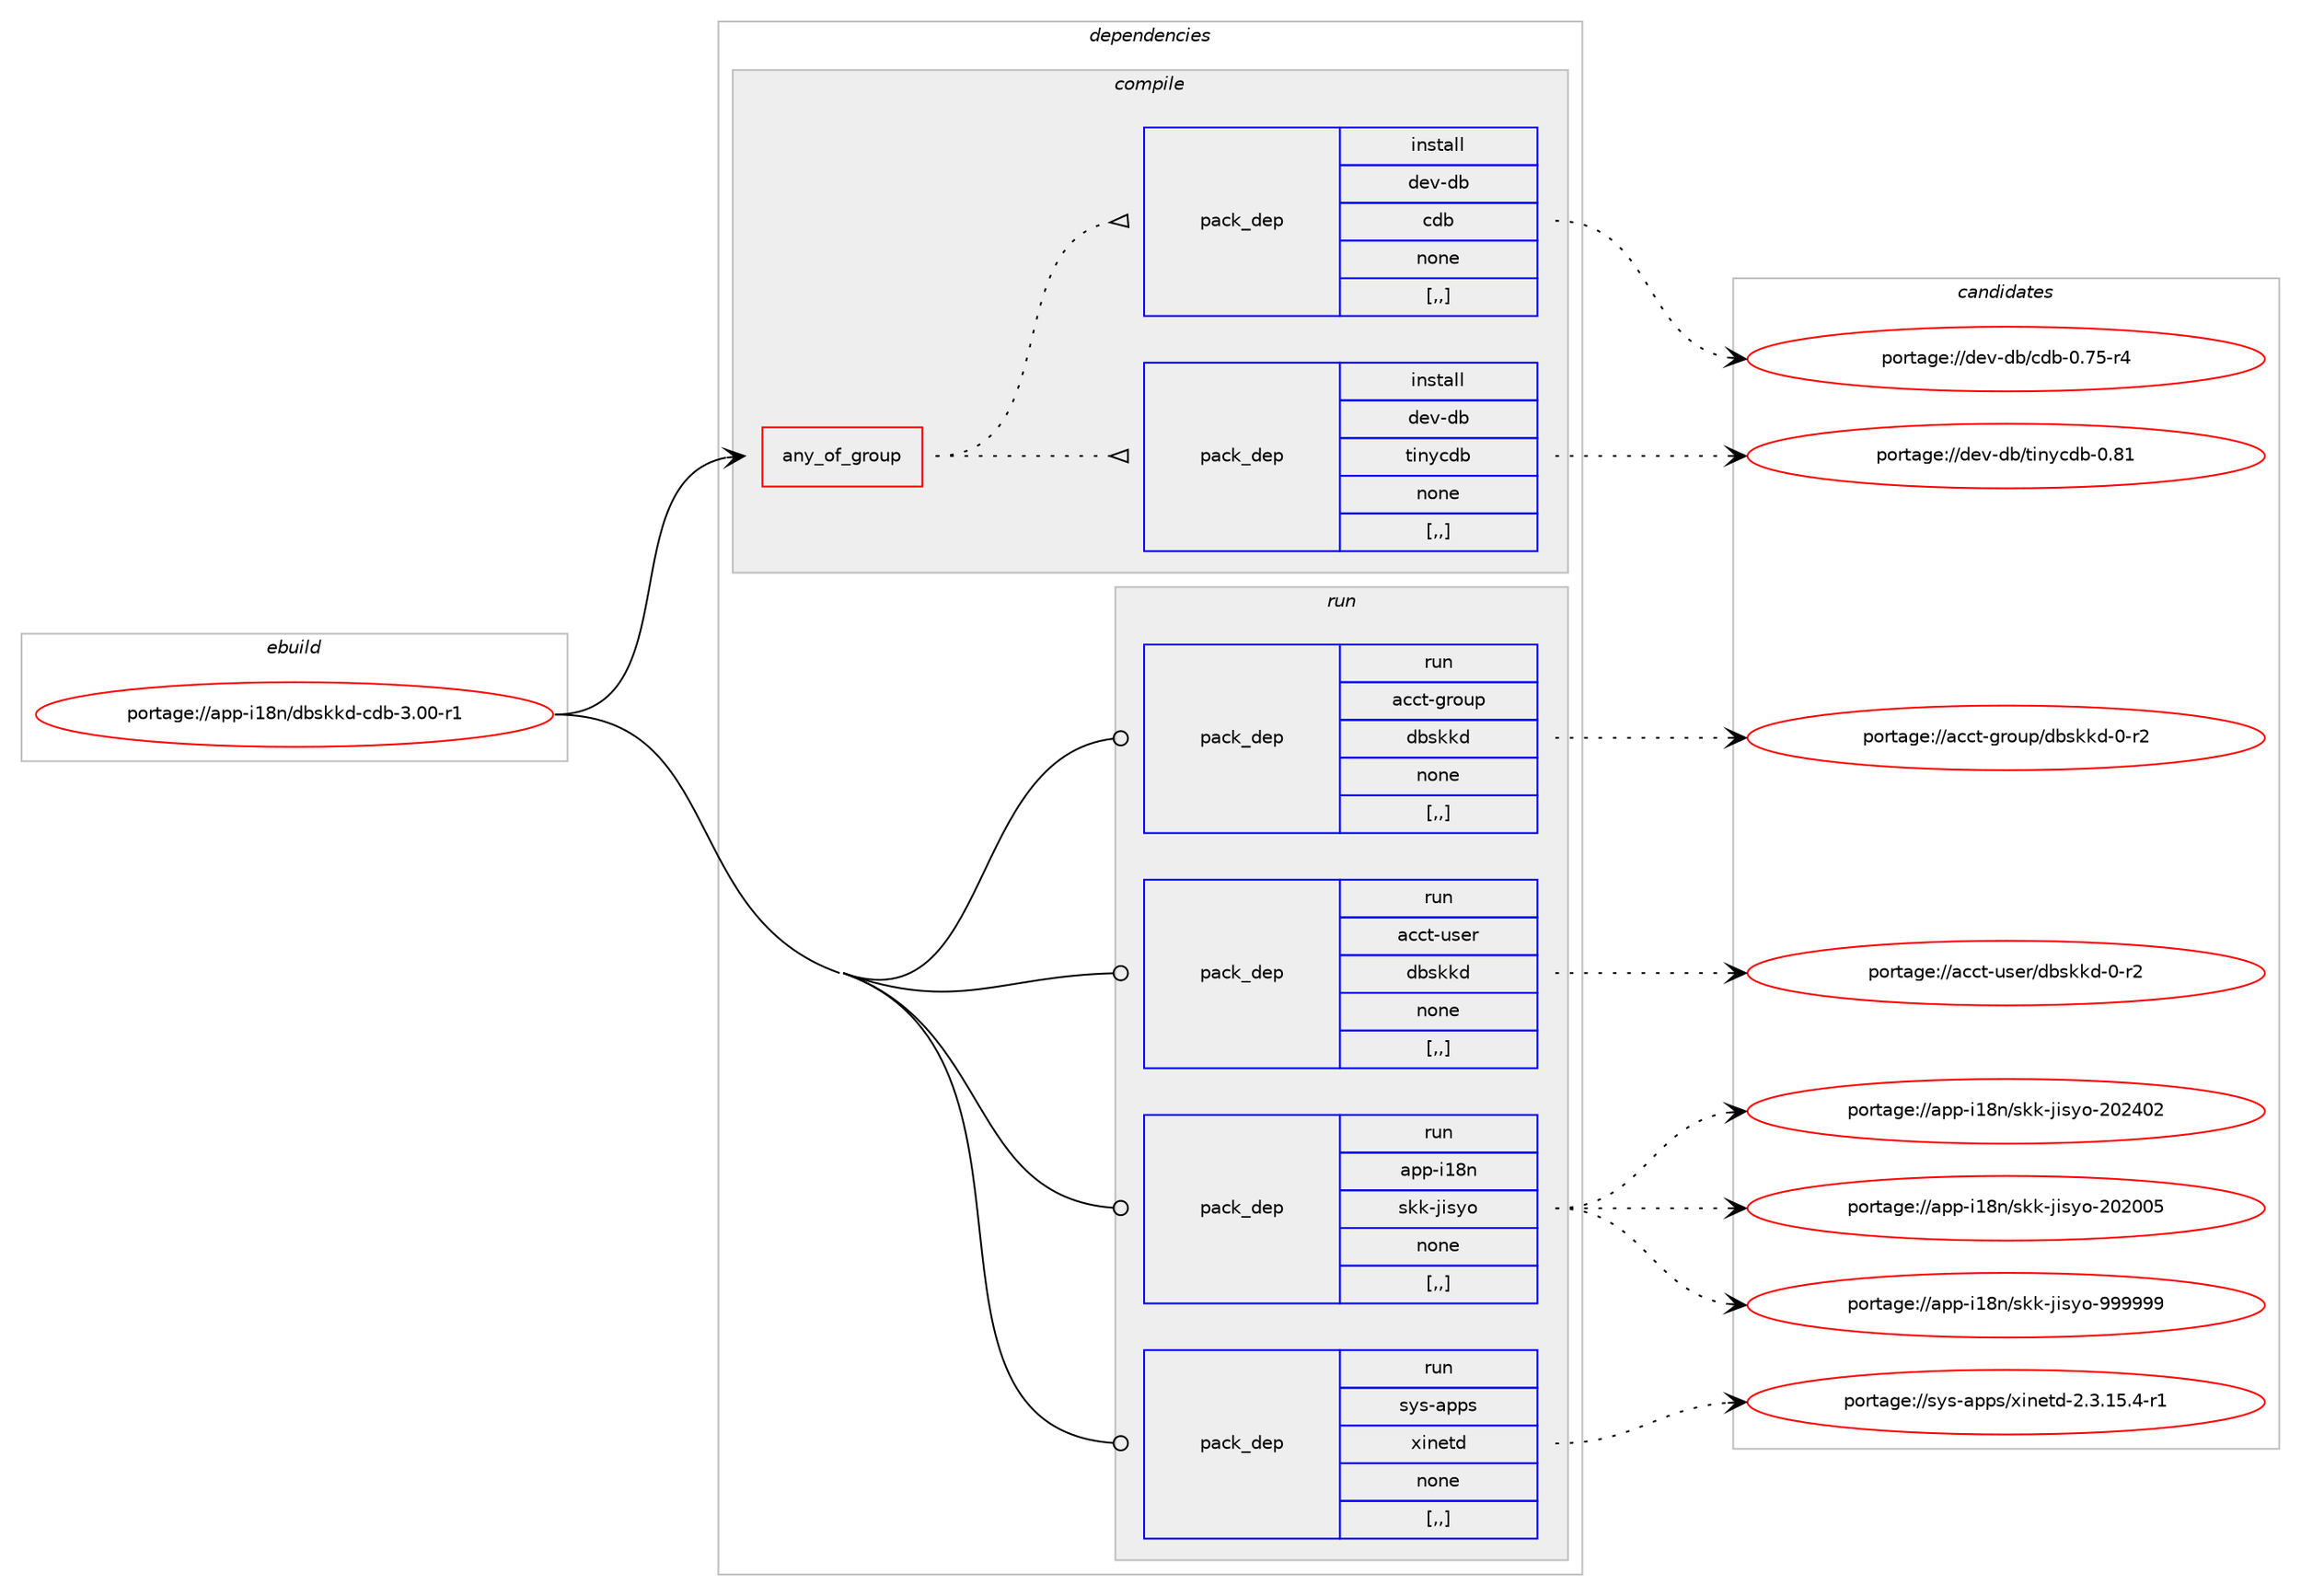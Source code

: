digraph prolog {

# *************
# Graph options
# *************

newrank=true;
concentrate=true;
compound=true;
graph [rankdir=LR,fontname=Helvetica,fontsize=10,ranksep=1.5];#, ranksep=2.5, nodesep=0.2];
edge  [arrowhead=vee];
node  [fontname=Helvetica,fontsize=10];

# **********
# The ebuild
# **********

subgraph cluster_leftcol {
color=gray;
label=<<i>ebuild</i>>;
id [label="portage://app-i18n/dbskkd-cdb-3.00-r1", color=red, width=4, href="../app-i18n/dbskkd-cdb-3.00-r1.svg"];
}

# ****************
# The dependencies
# ****************

subgraph cluster_midcol {
color=gray;
label=<<i>dependencies</i>>;
subgraph cluster_compile {
fillcolor="#eeeeee";
style=filled;
label=<<i>compile</i>>;
subgraph any311 {
dependency36725 [label=<<TABLE BORDER="0" CELLBORDER="1" CELLSPACING="0" CELLPADDING="4"><TR><TD CELLPADDING="10">any_of_group</TD></TR></TABLE>>, shape=none, color=red];subgraph pack25479 {
dependency36726 [label=<<TABLE BORDER="0" CELLBORDER="1" CELLSPACING="0" CELLPADDING="4" WIDTH="220"><TR><TD ROWSPAN="6" CELLPADDING="30">pack_dep</TD></TR><TR><TD WIDTH="110">install</TD></TR><TR><TD>dev-db</TD></TR><TR><TD>tinycdb</TD></TR><TR><TD>none</TD></TR><TR><TD>[,,]</TD></TR></TABLE>>, shape=none, color=blue];
}
dependency36725:e -> dependency36726:w [weight=20,style="dotted",arrowhead="oinv"];
subgraph pack25480 {
dependency36727 [label=<<TABLE BORDER="0" CELLBORDER="1" CELLSPACING="0" CELLPADDING="4" WIDTH="220"><TR><TD ROWSPAN="6" CELLPADDING="30">pack_dep</TD></TR><TR><TD WIDTH="110">install</TD></TR><TR><TD>dev-db</TD></TR><TR><TD>cdb</TD></TR><TR><TD>none</TD></TR><TR><TD>[,,]</TD></TR></TABLE>>, shape=none, color=blue];
}
dependency36725:e -> dependency36727:w [weight=20,style="dotted",arrowhead="oinv"];
}
id:e -> dependency36725:w [weight=20,style="solid",arrowhead="vee"];
}
subgraph cluster_compileandrun {
fillcolor="#eeeeee";
style=filled;
label=<<i>compile and run</i>>;
}
subgraph cluster_run {
fillcolor="#eeeeee";
style=filled;
label=<<i>run</i>>;
subgraph pack25481 {
dependency36728 [label=<<TABLE BORDER="0" CELLBORDER="1" CELLSPACING="0" CELLPADDING="4" WIDTH="220"><TR><TD ROWSPAN="6" CELLPADDING="30">pack_dep</TD></TR><TR><TD WIDTH="110">run</TD></TR><TR><TD>acct-group</TD></TR><TR><TD>dbskkd</TD></TR><TR><TD>none</TD></TR><TR><TD>[,,]</TD></TR></TABLE>>, shape=none, color=blue];
}
id:e -> dependency36728:w [weight=20,style="solid",arrowhead="odot"];
subgraph pack25482 {
dependency36729 [label=<<TABLE BORDER="0" CELLBORDER="1" CELLSPACING="0" CELLPADDING="4" WIDTH="220"><TR><TD ROWSPAN="6" CELLPADDING="30">pack_dep</TD></TR><TR><TD WIDTH="110">run</TD></TR><TR><TD>acct-user</TD></TR><TR><TD>dbskkd</TD></TR><TR><TD>none</TD></TR><TR><TD>[,,]</TD></TR></TABLE>>, shape=none, color=blue];
}
id:e -> dependency36729:w [weight=20,style="solid",arrowhead="odot"];
subgraph pack25483 {
dependency36730 [label=<<TABLE BORDER="0" CELLBORDER="1" CELLSPACING="0" CELLPADDING="4" WIDTH="220"><TR><TD ROWSPAN="6" CELLPADDING="30">pack_dep</TD></TR><TR><TD WIDTH="110">run</TD></TR><TR><TD>app-i18n</TD></TR><TR><TD>skk-jisyo</TD></TR><TR><TD>none</TD></TR><TR><TD>[,,]</TD></TR></TABLE>>, shape=none, color=blue];
}
id:e -> dependency36730:w [weight=20,style="solid",arrowhead="odot"];
subgraph pack25484 {
dependency36731 [label=<<TABLE BORDER="0" CELLBORDER="1" CELLSPACING="0" CELLPADDING="4" WIDTH="220"><TR><TD ROWSPAN="6" CELLPADDING="30">pack_dep</TD></TR><TR><TD WIDTH="110">run</TD></TR><TR><TD>sys-apps</TD></TR><TR><TD>xinetd</TD></TR><TR><TD>none</TD></TR><TR><TD>[,,]</TD></TR></TABLE>>, shape=none, color=blue];
}
id:e -> dependency36731:w [weight=20,style="solid",arrowhead="odot"];
}
}

# **************
# The candidates
# **************

subgraph cluster_choices {
rank=same;
color=gray;
label=<<i>candidates</i>>;

subgraph choice25479 {
color=black;
nodesep=1;
choice10010111845100984711610511012199100984548465649 [label="portage://dev-db/tinycdb-0.81", color=red, width=4,href="../dev-db/tinycdb-0.81.svg"];
dependency36726:e -> choice10010111845100984711610511012199100984548465649:w [style=dotted,weight="100"];
}
subgraph choice25480 {
color=black;
nodesep=1;
choice100101118451009847991009845484655534511452 [label="portage://dev-db/cdb-0.75-r4", color=red, width=4,href="../dev-db/cdb-0.75-r4.svg"];
dependency36727:e -> choice100101118451009847991009845484655534511452:w [style=dotted,weight="100"];
}
subgraph choice25481 {
color=black;
nodesep=1;
choice97999911645103114111117112471009811510710710045484511450 [label="portage://acct-group/dbskkd-0-r2", color=red, width=4,href="../acct-group/dbskkd-0-r2.svg"];
dependency36728:e -> choice97999911645103114111117112471009811510710710045484511450:w [style=dotted,weight="100"];
}
subgraph choice25482 {
color=black;
nodesep=1;
choice97999911645117115101114471009811510710710045484511450 [label="portage://acct-user/dbskkd-0-r2", color=red, width=4,href="../acct-user/dbskkd-0-r2.svg"];
dependency36729:e -> choice97999911645117115101114471009811510710710045484511450:w [style=dotted,weight="100"];
}
subgraph choice25483 {
color=black;
nodesep=1;
choice97112112451054956110471151071074510610511512111145575757575757 [label="portage://app-i18n/skk-jisyo-999999", color=red, width=4,href="../app-i18n/skk-jisyo-999999.svg"];
choice97112112451054956110471151071074510610511512111145504850524850 [label="portage://app-i18n/skk-jisyo-202402", color=red, width=4,href="../app-i18n/skk-jisyo-202402.svg"];
choice97112112451054956110471151071074510610511512111145504850484853 [label="portage://app-i18n/skk-jisyo-202005", color=red, width=4,href="../app-i18n/skk-jisyo-202005.svg"];
dependency36730:e -> choice97112112451054956110471151071074510610511512111145575757575757:w [style=dotted,weight="100"];
dependency36730:e -> choice97112112451054956110471151071074510610511512111145504850524850:w [style=dotted,weight="100"];
dependency36730:e -> choice97112112451054956110471151071074510610511512111145504850484853:w [style=dotted,weight="100"];
}
subgraph choice25484 {
color=black;
nodesep=1;
choice1151211154597112112115471201051101011161004550465146495346524511449 [label="portage://sys-apps/xinetd-2.3.15.4-r1", color=red, width=4,href="../sys-apps/xinetd-2.3.15.4-r1.svg"];
dependency36731:e -> choice1151211154597112112115471201051101011161004550465146495346524511449:w [style=dotted,weight="100"];
}
}

}
